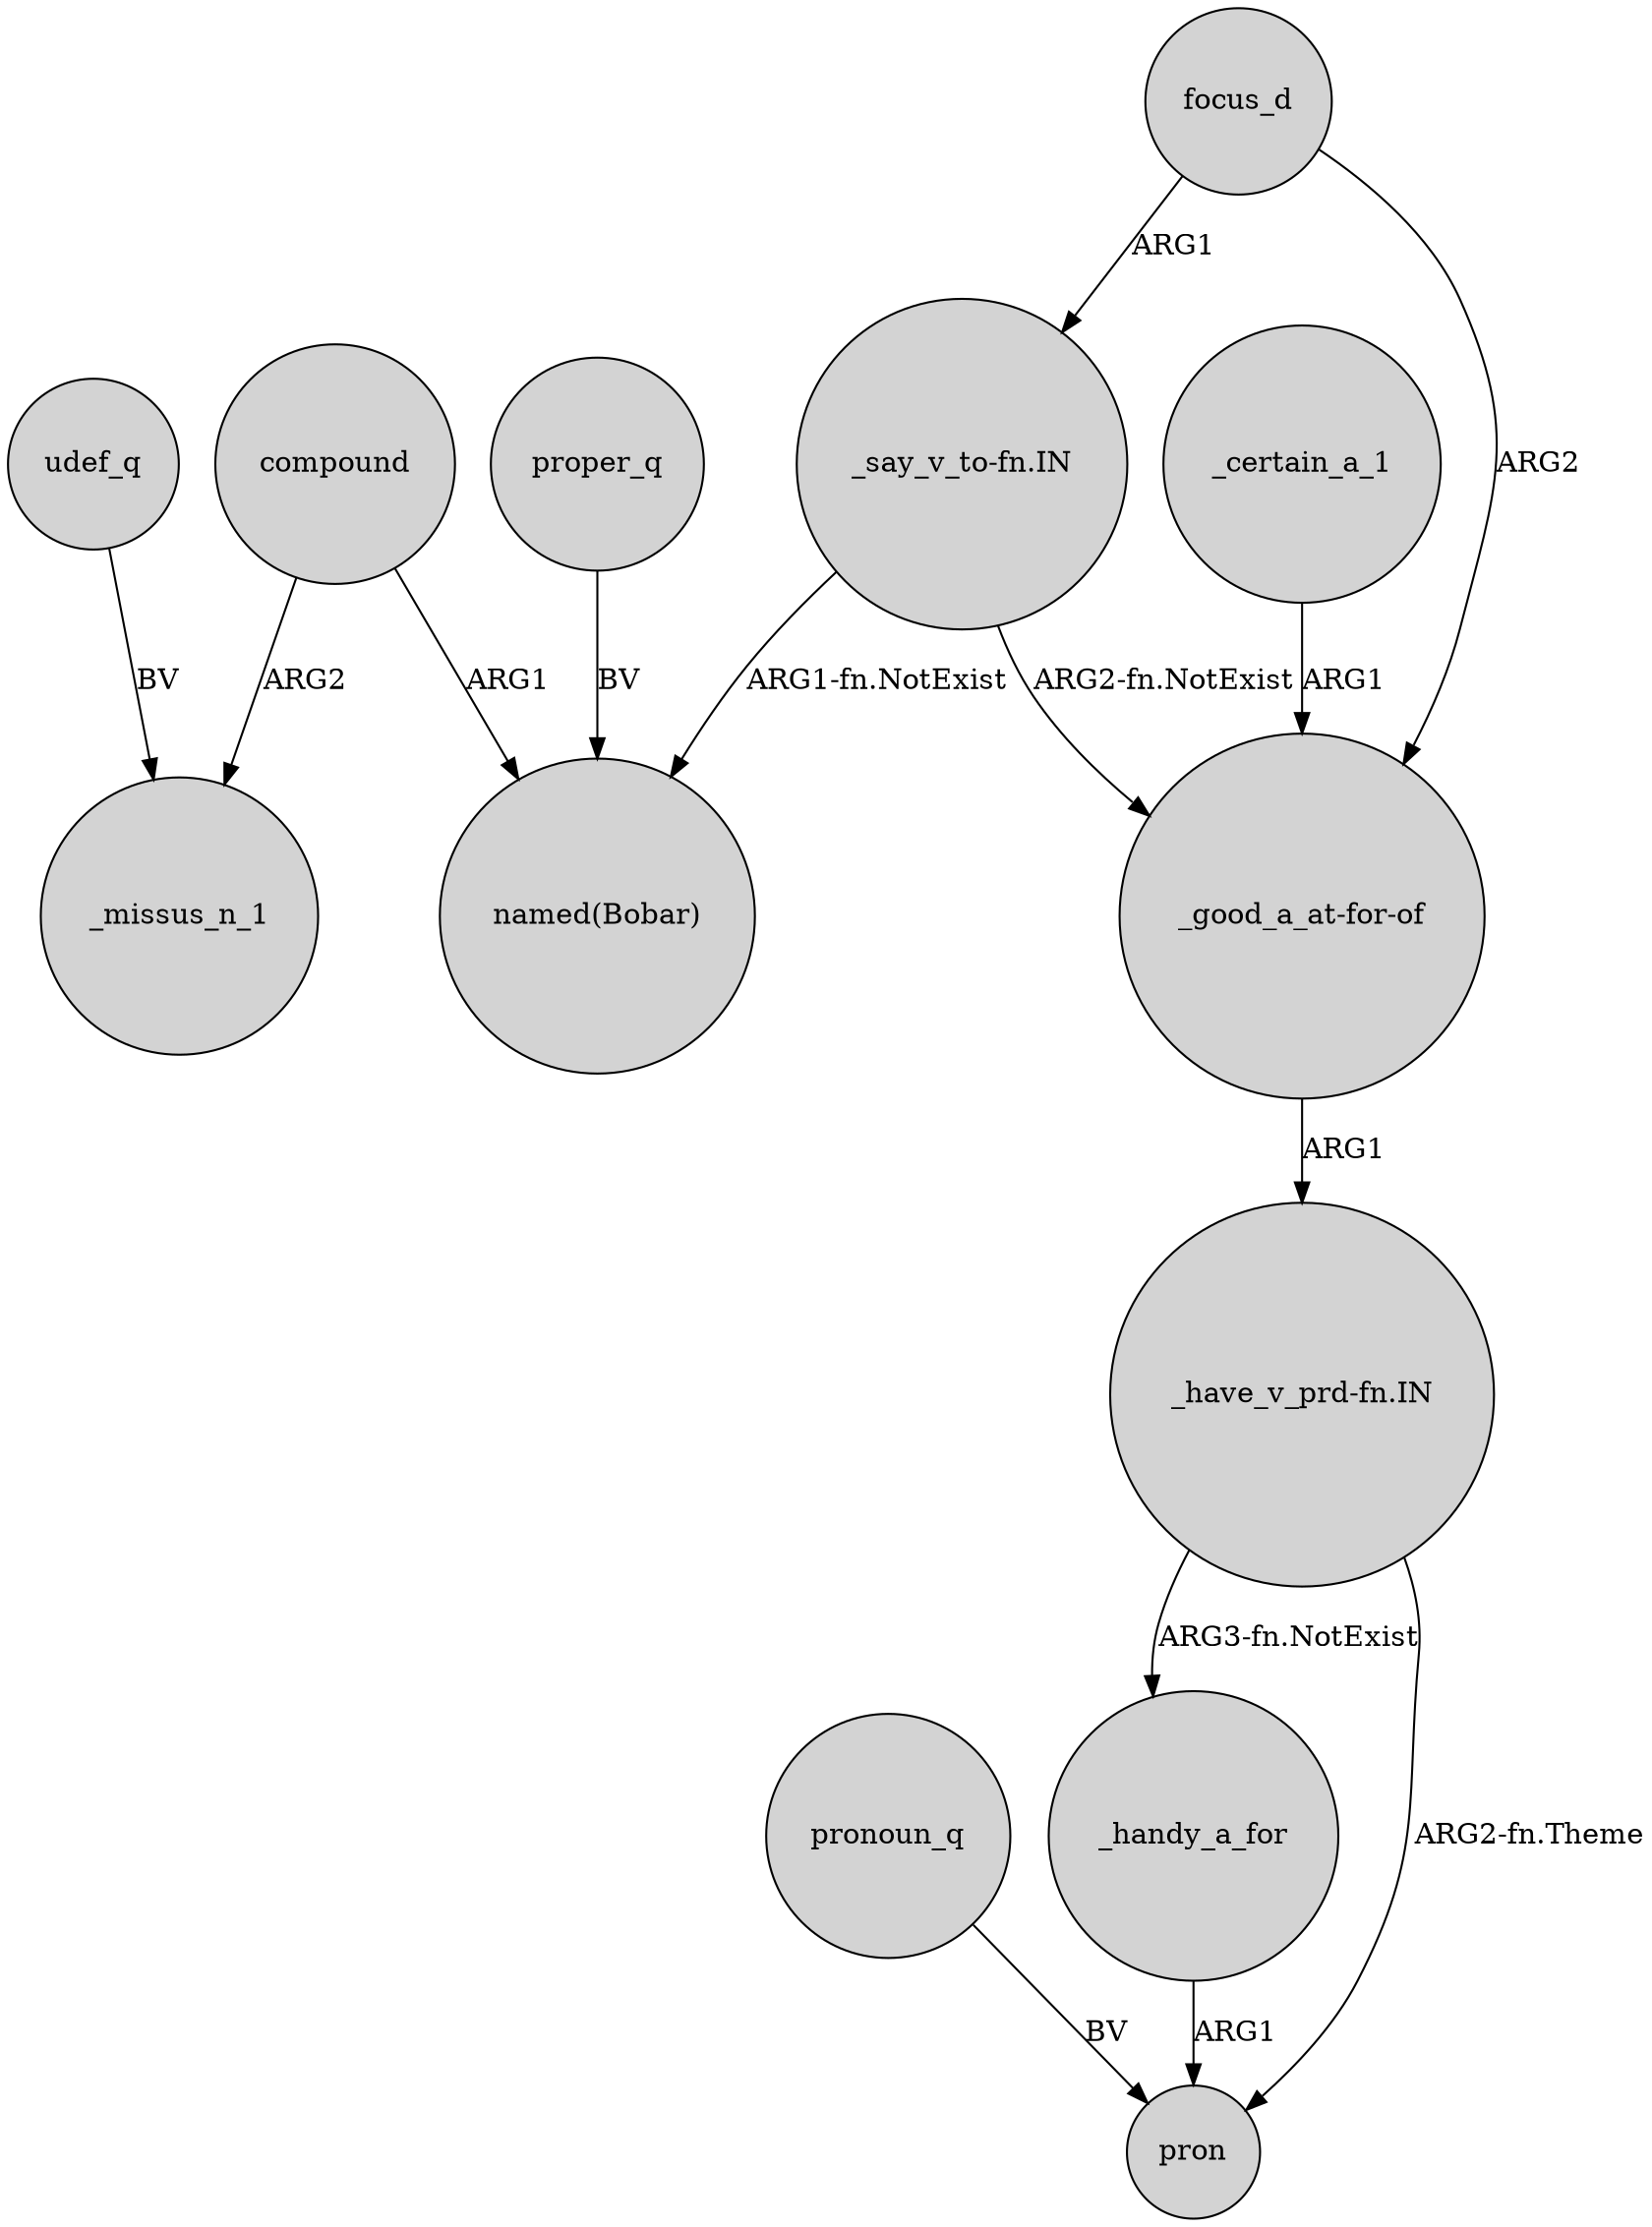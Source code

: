digraph {
	node [shape=circle style=filled]
	compound -> _missus_n_1 [label=ARG2]
	proper_q -> "named(Bobar)" [label=BV]
	compound -> "named(Bobar)" [label=ARG1]
	_handy_a_for -> pron [label=ARG1]
	udef_q -> _missus_n_1 [label=BV]
	focus_d -> "_good_a_at-for-of" [label=ARG2]
	"_say_v_to-fn.IN" -> "_good_a_at-for-of" [label="ARG2-fn.NotExist"]
	_certain_a_1 -> "_good_a_at-for-of" [label=ARG1]
	"_have_v_prd-fn.IN" -> pron [label="ARG2-fn.Theme"]
	"_have_v_prd-fn.IN" -> _handy_a_for [label="ARG3-fn.NotExist"]
	"_good_a_at-for-of" -> "_have_v_prd-fn.IN" [label=ARG1]
	"_say_v_to-fn.IN" -> "named(Bobar)" [label="ARG1-fn.NotExist"]
	focus_d -> "_say_v_to-fn.IN" [label=ARG1]
	pronoun_q -> pron [label=BV]
}
